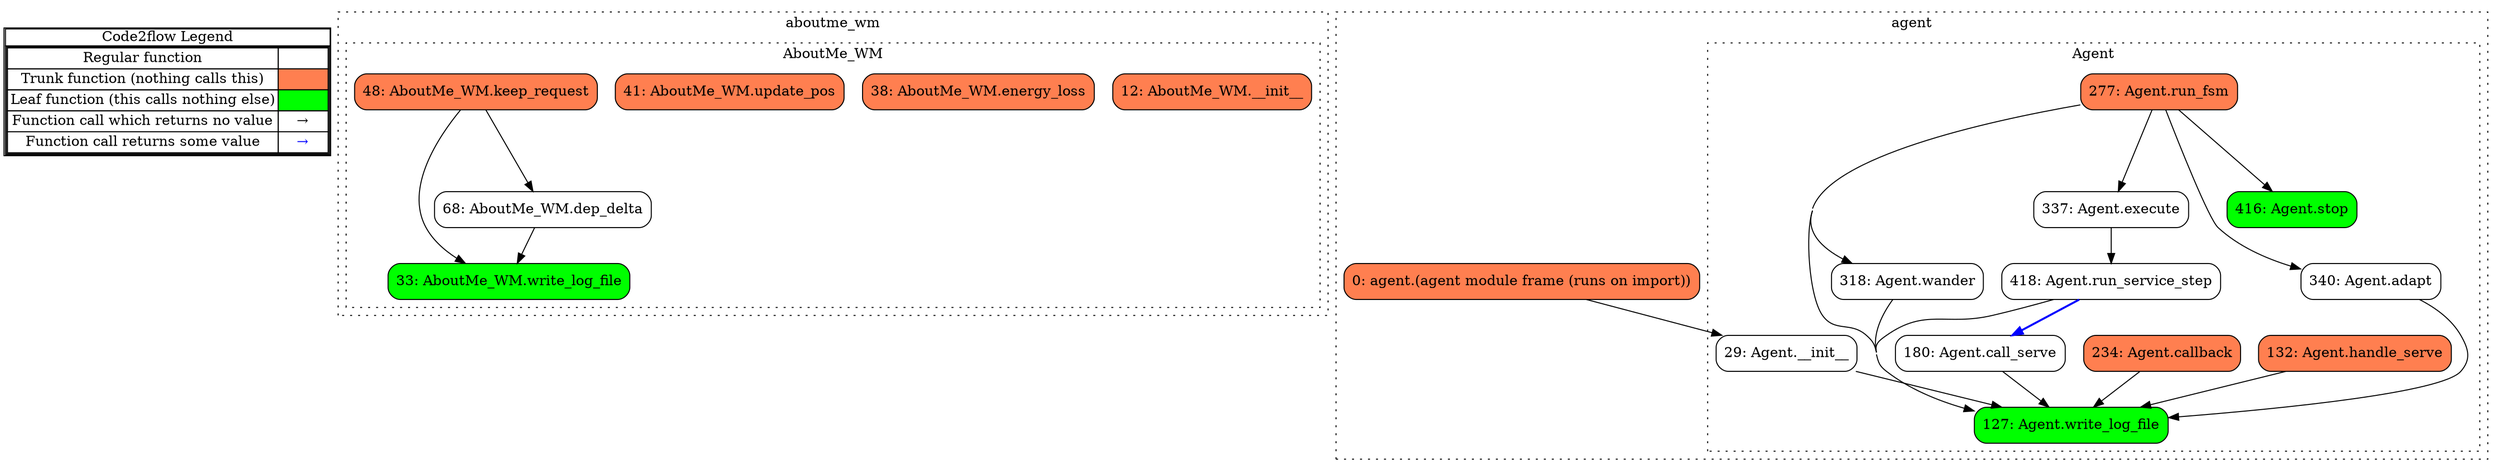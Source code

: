 digraph G {
concentrate = true;
			subgraph legend{
			rank = min;
			label = "legend";
			Legend [shape=none, margin=0, label = <
				<table cellspacing="0" cellpadding="0" border="1"><tr><td>Code2flow Legend</td></tr><tr><td>
				<table cellspacing="0">
				<tr><td>Regular function</td><td width="50px"></td></tr>
				<tr><td>Trunk function (nothing calls this)</td><td bgcolor='coral'></td></tr>
				<tr><td>Leaf function (this calls nothing else)</td><td bgcolor='green'></td></tr>
				<tr><td>Function call which returns no value</td><td>&#8594;</td></tr>
				<tr><td>Function call returns some value</td><td><font color='blue'>&#8594;</font></td></tr>
				</table></td></tr></table>
				>];}node2 [splines=ortho shape = "rect" style = "rounded,filled" fillcolor = "coral" label = "12: AboutMe_WM.__init__" ];
node3 [splines=ortho shape = "rect" style = "rounded,filled" fillcolor = "green" label = "33: AboutMe_WM.write_log_file" ];
node4 [splines=ortho shape = "rect" style = "rounded,filled" fillcolor = "coral" label = "38: AboutMe_WM.energy_loss" ];
node5 [splines=ortho shape = "rect" style = "rounded,filled" fillcolor = "coral" label = "41: AboutMe_WM.update_pos" ];
node6 [splines=ortho shape = "rect" style = "rounded,filled" fillcolor = "coral" label = "48: AboutMe_WM.keep_request" ];
node7 [splines=ortho shape = "rect" style = "rounded" label = "68: AboutMe_WM.dep_delta" ];
node22 [splines=ortho shape = "rect" style = "rounded,filled" fillcolor = "coral" label = "0: agent.(agent module frame (runs on import))" ];
node11 [splines=ortho shape = "rect" style = "rounded" label = "29: Agent.__init__" ];
node12 [splines=ortho shape = "rect" style = "rounded,filled" fillcolor = "green" label = "127: Agent.write_log_file" ];
node13 [splines=ortho shape = "rect" style = "rounded,filled" fillcolor = "coral" label = "132: Agent.handle_serve" ];
node14 [splines=ortho shape = "rect" style = "rounded" label = "180: Agent.call_serve" ];
node15 [splines=ortho shape = "rect" style = "rounded,filled" fillcolor = "coral" label = "234: Agent.callback" ];
node16 [splines=ortho shape = "rect" style = "rounded,filled" fillcolor = "coral" label = "277: Agent.run_fsm" ];
node17 [splines=ortho shape = "rect" style = "rounded" label = "318: Agent.wander" ];
node18 [splines=ortho shape = "rect" style = "rounded" label = "337: Agent.execute" ];
node19 [splines=ortho shape = "rect" style = "rounded" label = "340: Agent.adapt" ];
node20 [splines=ortho shape = "rect" style = "rounded,filled" fillcolor = "green" label = "416: Agent.stop" ];
node21 [splines=ortho shape = "rect" style = "rounded" label = "418: Agent.run_service_step" ];
node6 -> node3;
node6 -> node7;
node7 -> node3;
node22 -> node11;
node11 -> node12;
node13 -> node12;
node14 -> node12;
node15 -> node12;
node16 -> node12;
node16 -> node17;
node16 -> node18;
node16 -> node19;
node16 -> node20;
node17 -> node12;
node18 -> node21;
node19 -> node12;
node21 -> node12;
node21 -> node14 [color="blue" penwidth="2"];
subgraph clusteraboutme_wm0{
node2 node3 node4 node5 node6 node7 ;
label="aboutme_wm";
style=filled;
color=black;
graph[style=dotted];
subgraph clusterAboutMe_WM1{
node2 node3 node4 node5 node6 node7 ;
label="AboutMe_WM";
style=filled;
color=black;
graph[style=dotted];
}};
subgraph clusteragent9{
node22 node11 node12 node13 node14 node15 node16 node17 node18 node19 node20 node21 ;
label="agent";
style=filled;
color=black;
graph[style=dotted];
subgraph clusterAgent10{
node11 node12 node13 node14 node15 node16 node17 node18 node19 node20 node21 ;
label="Agent";
style=filled;
color=black;
graph[style=dotted];
}};
}
